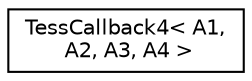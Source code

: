 digraph "Graphical Class Hierarchy"
{
 // LATEX_PDF_SIZE
  edge [fontname="Helvetica",fontsize="10",labelfontname="Helvetica",labelfontsize="10"];
  node [fontname="Helvetica",fontsize="10",shape=record];
  rankdir="LR";
  Node0 [label="TessCallback4\< A1,\l A2, A3, A4 \>",height=0.2,width=0.4,color="black", fillcolor="white", style="filled",URL="$class_tess_callback4.html",tooltip=" "];
}
